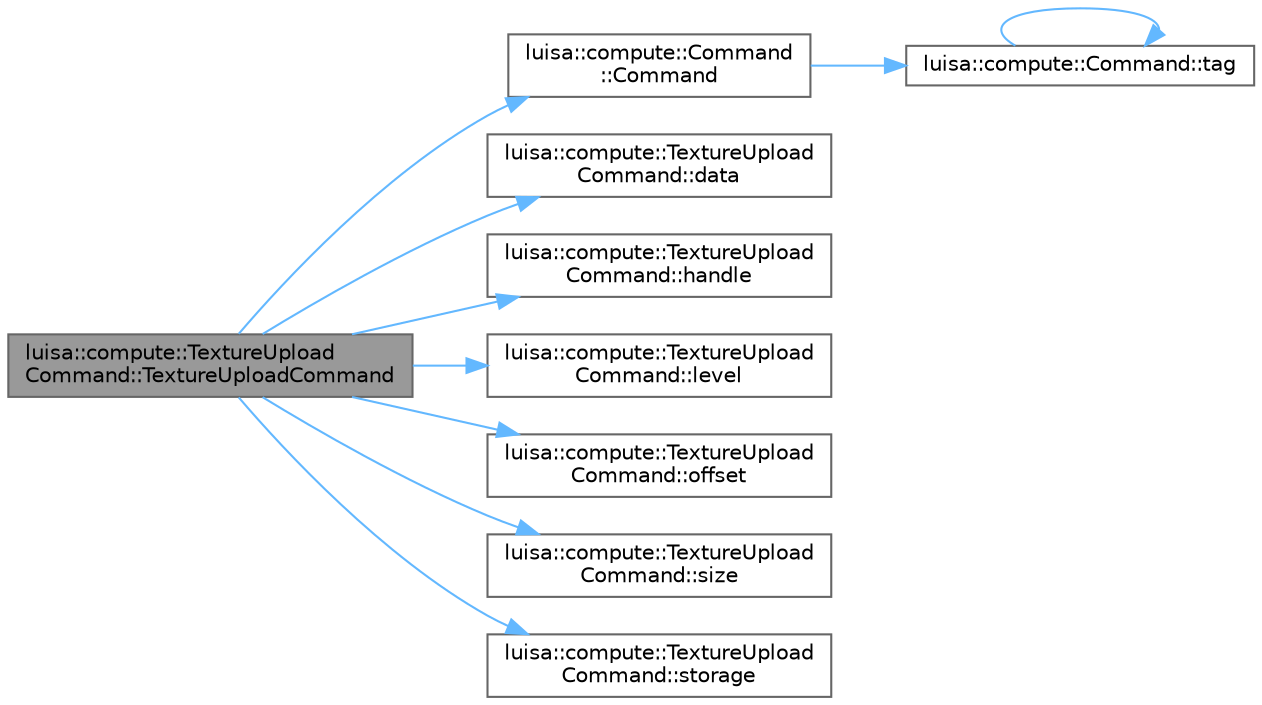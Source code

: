digraph "luisa::compute::TextureUploadCommand::TextureUploadCommand"
{
 // LATEX_PDF_SIZE
  bgcolor="transparent";
  edge [fontname=Helvetica,fontsize=10,labelfontname=Helvetica,labelfontsize=10];
  node [fontname=Helvetica,fontsize=10,shape=box,height=0.2,width=0.4];
  rankdir="LR";
  Node1 [id="Node000001",label="luisa::compute::TextureUpload\lCommand::TextureUploadCommand",height=0.2,width=0.4,color="gray40", fillcolor="grey60", style="filled", fontcolor="black",tooltip=" "];
  Node1 -> Node2 [id="edge1_Node000001_Node000002",color="steelblue1",style="solid",tooltip=" "];
  Node2 [id="Node000002",label="luisa::compute::Command\l::Command",height=0.2,width=0.4,color="grey40", fillcolor="white", style="filled",URL="$classluisa_1_1compute_1_1_command.html#a5e3352338fbe2300dbde316632484f56",tooltip=" "];
  Node2 -> Node3 [id="edge2_Node000002_Node000003",color="steelblue1",style="solid",tooltip=" "];
  Node3 [id="Node000003",label="luisa::compute::Command::tag",height=0.2,width=0.4,color="grey40", fillcolor="white", style="filled",URL="$classluisa_1_1compute_1_1_command.html#af5d6279e53fdc5a6bb50b95d7f0591ba",tooltip=" "];
  Node3 -> Node3 [id="edge3_Node000003_Node000003",color="steelblue1",style="solid",tooltip=" "];
  Node1 -> Node4 [id="edge4_Node000001_Node000004",color="steelblue1",style="solid",tooltip=" "];
  Node4 [id="Node000004",label="luisa::compute::TextureUpload\lCommand::data",height=0.2,width=0.4,color="grey40", fillcolor="white", style="filled",URL="$classluisa_1_1compute_1_1_texture_upload_command.html#abde5e7d0169e152199609d92fcb1aee5",tooltip=" "];
  Node1 -> Node5 [id="edge5_Node000001_Node000005",color="steelblue1",style="solid",tooltip=" "];
  Node5 [id="Node000005",label="luisa::compute::TextureUpload\lCommand::handle",height=0.2,width=0.4,color="grey40", fillcolor="white", style="filled",URL="$classluisa_1_1compute_1_1_texture_upload_command.html#a068e0dff38d5baff5d38e824d50730fe",tooltip=" "];
  Node1 -> Node6 [id="edge6_Node000001_Node000006",color="steelblue1",style="solid",tooltip=" "];
  Node6 [id="Node000006",label="luisa::compute::TextureUpload\lCommand::level",height=0.2,width=0.4,color="grey40", fillcolor="white", style="filled",URL="$classluisa_1_1compute_1_1_texture_upload_command.html#a100dd6ab7ad440a7f07e7c857ba90905",tooltip=" "];
  Node1 -> Node7 [id="edge7_Node000001_Node000007",color="steelblue1",style="solid",tooltip=" "];
  Node7 [id="Node000007",label="luisa::compute::TextureUpload\lCommand::offset",height=0.2,width=0.4,color="grey40", fillcolor="white", style="filled",URL="$classluisa_1_1compute_1_1_texture_upload_command.html#a0b03097e78587e2f98b0b936228c917c",tooltip=" "];
  Node1 -> Node8 [id="edge8_Node000001_Node000008",color="steelblue1",style="solid",tooltip=" "];
  Node8 [id="Node000008",label="luisa::compute::TextureUpload\lCommand::size",height=0.2,width=0.4,color="grey40", fillcolor="white", style="filled",URL="$classluisa_1_1compute_1_1_texture_upload_command.html#ad0ed2c0417cff46f6af0fba4a3018a9e",tooltip=" "];
  Node1 -> Node9 [id="edge9_Node000001_Node000009",color="steelblue1",style="solid",tooltip=" "];
  Node9 [id="Node000009",label="luisa::compute::TextureUpload\lCommand::storage",height=0.2,width=0.4,color="grey40", fillcolor="white", style="filled",URL="$classluisa_1_1compute_1_1_texture_upload_command.html#a80a3089d755de7e6c9901338e0bb7668",tooltip=" "];
}

